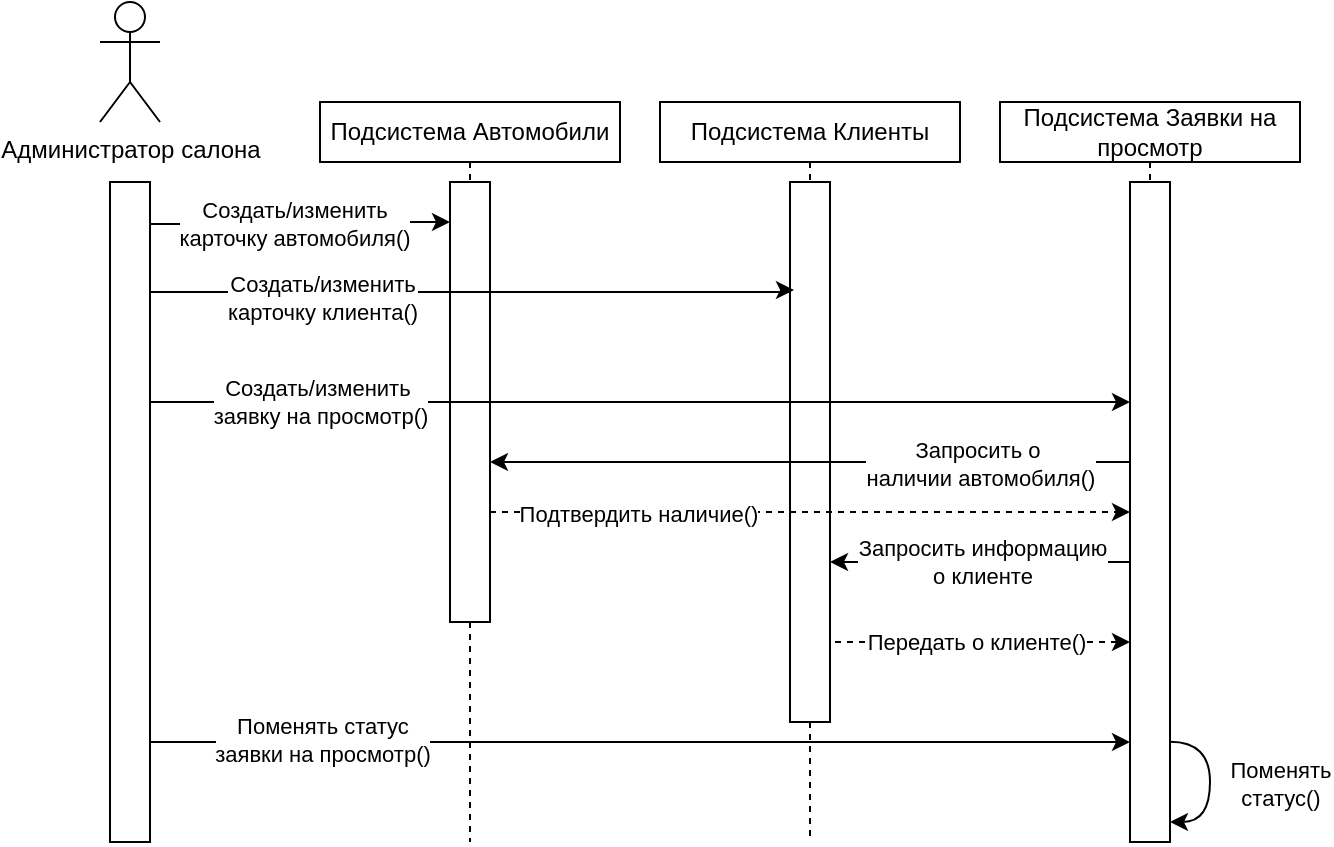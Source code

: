 <mxfile version="24.0.2" type="device">
  <diagram name="Страница — 1" id="vIpxSS9XHAq-ea9QrbWM">
    <mxGraphModel dx="1066" dy="705" grid="1" gridSize="10" guides="1" tooltips="1" connect="1" arrows="1" fold="1" page="1" pageScale="1" pageWidth="827" pageHeight="1169" math="0" shadow="0">
      <root>
        <mxCell id="0" />
        <mxCell id="1" parent="0" />
        <mxCell id="I5BRIUTnlPAedlZNM3C1-1" value="Администратор салона" style="shape=umlActor;verticalLabelPosition=bottom;verticalAlign=top;html=1;outlineConnect=0;" vertex="1" parent="1">
          <mxGeometry x="190" y="80" width="30" height="60" as="geometry" />
        </mxCell>
        <mxCell id="I5BRIUTnlPAedlZNM3C1-8" style="edgeStyle=orthogonalEdgeStyle;rounded=0;orthogonalLoop=1;jettySize=auto;html=1;exitX=1;exitY=0.25;exitDx=0;exitDy=0;" edge="1" parent="1" target="I5BRIUTnlPAedlZNM3C1-7">
          <mxGeometry relative="1" as="geometry">
            <mxPoint x="215" y="190" as="sourcePoint" />
            <mxPoint x="360" y="190" as="targetPoint" />
            <Array as="points">
              <mxPoint x="215" y="191" />
              <mxPoint x="291" y="191" />
              <mxPoint x="291" y="190" />
            </Array>
          </mxGeometry>
        </mxCell>
        <mxCell id="I5BRIUTnlPAedlZNM3C1-9" value="Создать/изменить&lt;div&gt;карточку автомобиля()&lt;/div&gt;" style="edgeLabel;html=1;align=center;verticalAlign=middle;resizable=0;points=[];" vertex="1" connectable="0" parent="I5BRIUTnlPAedlZNM3C1-8">
          <mxGeometry x="0.021" y="4" relative="1" as="geometry">
            <mxPoint as="offset" />
          </mxGeometry>
        </mxCell>
        <mxCell id="I5BRIUTnlPAedlZNM3C1-37" style="edgeStyle=orthogonalEdgeStyle;rounded=0;orthogonalLoop=1;jettySize=auto;html=1;exitX=1;exitY=0.75;exitDx=0;exitDy=0;" edge="1" parent="1" source="I5BRIUTnlPAedlZNM3C1-3" target="I5BRIUTnlPAedlZNM3C1-14">
          <mxGeometry relative="1" as="geometry">
            <Array as="points">
              <mxPoint x="215" y="450" />
            </Array>
          </mxGeometry>
        </mxCell>
        <mxCell id="I5BRIUTnlPAedlZNM3C1-38" value="Поменять статус&lt;div&gt;заявки на просмотр()&lt;/div&gt;" style="edgeLabel;html=1;align=center;verticalAlign=middle;resizable=0;points=[];" vertex="1" connectable="0" parent="I5BRIUTnlPAedlZNM3C1-37">
          <mxGeometry x="-0.696" y="1" relative="1" as="geometry">
            <mxPoint x="39" as="offset" />
          </mxGeometry>
        </mxCell>
        <mxCell id="I5BRIUTnlPAedlZNM3C1-3" value="" style="rounded=0;whiteSpace=wrap;html=1;" vertex="1" parent="1">
          <mxGeometry x="195" y="170" width="20" height="330" as="geometry" />
        </mxCell>
        <mxCell id="I5BRIUTnlPAedlZNM3C1-34" style="edgeStyle=orthogonalEdgeStyle;rounded=0;orthogonalLoop=1;jettySize=auto;html=1;exitX=0.5;exitY=1;exitDx=0;exitDy=0;entryX=0.5;entryY=0;entryDx=0;entryDy=0;dashed=1;endArrow=none;endFill=0;" edge="1" parent="1" source="I5BRIUTnlPAedlZNM3C1-4" target="I5BRIUTnlPAedlZNM3C1-7">
          <mxGeometry relative="1" as="geometry" />
        </mxCell>
        <mxCell id="I5BRIUTnlPAedlZNM3C1-4" value="Подсистема Автомобили" style="rounded=0;whiteSpace=wrap;html=1;" vertex="1" parent="1">
          <mxGeometry x="300" y="130" width="150" height="30" as="geometry" />
        </mxCell>
        <mxCell id="I5BRIUTnlPAedlZNM3C1-35" style="edgeStyle=orthogonalEdgeStyle;rounded=0;orthogonalLoop=1;jettySize=auto;html=1;exitX=0.5;exitY=1;exitDx=0;exitDy=0;entryX=0.5;entryY=0;entryDx=0;entryDy=0;dashed=1;endArrow=none;endFill=0;" edge="1" parent="1" source="I5BRIUTnlPAedlZNM3C1-5" target="I5BRIUTnlPAedlZNM3C1-13">
          <mxGeometry relative="1" as="geometry" />
        </mxCell>
        <mxCell id="I5BRIUTnlPAedlZNM3C1-5" value="Подсистема Клиенты" style="rounded=0;whiteSpace=wrap;html=1;" vertex="1" parent="1">
          <mxGeometry x="470" y="130" width="150" height="30" as="geometry" />
        </mxCell>
        <mxCell id="I5BRIUTnlPAedlZNM3C1-36" style="edgeStyle=orthogonalEdgeStyle;rounded=0;orthogonalLoop=1;jettySize=auto;html=1;exitX=0.5;exitY=1;exitDx=0;exitDy=0;entryX=0.5;entryY=0;entryDx=0;entryDy=0;endArrow=none;endFill=0;dashed=1;" edge="1" parent="1" source="I5BRIUTnlPAedlZNM3C1-6" target="I5BRIUTnlPAedlZNM3C1-14">
          <mxGeometry relative="1" as="geometry" />
        </mxCell>
        <mxCell id="I5BRIUTnlPAedlZNM3C1-6" value="Подсистема Заявки на просмотр" style="rounded=0;whiteSpace=wrap;html=1;" vertex="1" parent="1">
          <mxGeometry x="640" y="130" width="150" height="30" as="geometry" />
        </mxCell>
        <mxCell id="I5BRIUTnlPAedlZNM3C1-41" style="edgeStyle=orthogonalEdgeStyle;rounded=0;orthogonalLoop=1;jettySize=auto;html=1;exitX=0.5;exitY=1;exitDx=0;exitDy=0;dashed=1;endArrow=none;endFill=0;" edge="1" parent="1" source="I5BRIUTnlPAedlZNM3C1-7">
          <mxGeometry relative="1" as="geometry">
            <mxPoint x="375" y="500" as="targetPoint" />
          </mxGeometry>
        </mxCell>
        <mxCell id="I5BRIUTnlPAedlZNM3C1-7" value="" style="rounded=0;whiteSpace=wrap;html=1;" vertex="1" parent="1">
          <mxGeometry x="365" y="170" width="20" height="220" as="geometry" />
        </mxCell>
        <mxCell id="I5BRIUTnlPAedlZNM3C1-32" style="edgeStyle=orthogonalEdgeStyle;rounded=0;orthogonalLoop=1;jettySize=auto;html=1;exitX=1;exitY=0.75;exitDx=0;exitDy=0;dashed=1;" edge="1" parent="1" source="I5BRIUTnlPAedlZNM3C1-13" target="I5BRIUTnlPAedlZNM3C1-14">
          <mxGeometry relative="1" as="geometry">
            <Array as="points">
              <mxPoint x="555" y="400" />
            </Array>
          </mxGeometry>
        </mxCell>
        <mxCell id="I5BRIUTnlPAedlZNM3C1-33" value="Передать о клиенте()" style="edgeLabel;html=1;align=center;verticalAlign=middle;resizable=0;points=[];" vertex="1" connectable="0" parent="I5BRIUTnlPAedlZNM3C1-32">
          <mxGeometry x="0.299" y="-2" relative="1" as="geometry">
            <mxPoint x="-15" y="-2" as="offset" />
          </mxGeometry>
        </mxCell>
        <mxCell id="I5BRIUTnlPAedlZNM3C1-42" style="edgeStyle=orthogonalEdgeStyle;rounded=0;orthogonalLoop=1;jettySize=auto;html=1;exitX=0.5;exitY=1;exitDx=0;exitDy=0;endArrow=none;endFill=0;dashed=1;" edge="1" parent="1" source="I5BRIUTnlPAedlZNM3C1-13">
          <mxGeometry relative="1" as="geometry">
            <mxPoint x="545" y="500" as="targetPoint" />
          </mxGeometry>
        </mxCell>
        <mxCell id="I5BRIUTnlPAedlZNM3C1-13" value="" style="rounded=0;whiteSpace=wrap;html=1;" vertex="1" parent="1">
          <mxGeometry x="535" y="170" width="20" height="270" as="geometry" />
        </mxCell>
        <mxCell id="I5BRIUTnlPAedlZNM3C1-19" style="edgeStyle=orthogonalEdgeStyle;rounded=0;orthogonalLoop=1;jettySize=auto;html=1;exitX=0.025;exitY=0.643;exitDx=0;exitDy=0;exitPerimeter=0;" edge="1" parent="1" source="I5BRIUTnlPAedlZNM3C1-14">
          <mxGeometry relative="1" as="geometry">
            <mxPoint x="385" y="310" as="targetPoint" />
            <Array as="points">
              <mxPoint x="711" y="310" />
            </Array>
          </mxGeometry>
        </mxCell>
        <mxCell id="I5BRIUTnlPAedlZNM3C1-23" value="Запросить о&amp;nbsp;&lt;div&gt;наличии автомобиля()&lt;/div&gt;" style="edgeLabel;html=1;align=center;verticalAlign=middle;resizable=0;points=[];" vertex="1" connectable="0" parent="I5BRIUTnlPAedlZNM3C1-19">
          <mxGeometry x="-0.376" y="1" relative="1" as="geometry">
            <mxPoint x="-33" as="offset" />
          </mxGeometry>
        </mxCell>
        <mxCell id="I5BRIUTnlPAedlZNM3C1-30" style="edgeStyle=orthogonalEdgeStyle;rounded=0;orthogonalLoop=1;jettySize=auto;html=1;exitX=0;exitY=0.75;exitDx=0;exitDy=0;" edge="1" parent="1" source="I5BRIUTnlPAedlZNM3C1-14" target="I5BRIUTnlPAedlZNM3C1-13">
          <mxGeometry relative="1" as="geometry">
            <Array as="points">
              <mxPoint x="710" y="360" />
            </Array>
          </mxGeometry>
        </mxCell>
        <mxCell id="I5BRIUTnlPAedlZNM3C1-31" value="Запросить информацию&lt;div&gt;о клиенте&lt;/div&gt;" style="edgeLabel;html=1;align=center;verticalAlign=middle;resizable=0;points=[];" vertex="1" connectable="0" parent="I5BRIUTnlPAedlZNM3C1-30">
          <mxGeometry x="0.092" y="-3" relative="1" as="geometry">
            <mxPoint x="-23" y="3" as="offset" />
          </mxGeometry>
        </mxCell>
        <mxCell id="I5BRIUTnlPAedlZNM3C1-14" value="" style="rounded=0;whiteSpace=wrap;html=1;" vertex="1" parent="1">
          <mxGeometry x="705" y="170" width="20" height="330" as="geometry" />
        </mxCell>
        <mxCell id="I5BRIUTnlPAedlZNM3C1-17" style="edgeStyle=orthogonalEdgeStyle;rounded=0;orthogonalLoop=1;jettySize=auto;html=1;exitX=1;exitY=0.5;exitDx=0;exitDy=0;" edge="1" parent="1" source="I5BRIUTnlPAedlZNM3C1-3" target="I5BRIUTnlPAedlZNM3C1-14">
          <mxGeometry relative="1" as="geometry">
            <mxPoint x="680" y="280" as="targetPoint" />
            <Array as="points">
              <mxPoint x="215" y="280" />
            </Array>
          </mxGeometry>
        </mxCell>
        <mxCell id="I5BRIUTnlPAedlZNM3C1-18" value="Создать/изменить&amp;nbsp;&lt;div&gt;заявку на просмотр()&lt;/div&gt;" style="edgeLabel;html=1;align=center;verticalAlign=middle;resizable=0;points=[];" vertex="1" connectable="0" parent="I5BRIUTnlPAedlZNM3C1-17">
          <mxGeometry x="-0.725" y="1" relative="1" as="geometry">
            <mxPoint x="65" y="1" as="offset" />
          </mxGeometry>
        </mxCell>
        <mxCell id="I5BRIUTnlPAedlZNM3C1-21" style="edgeStyle=orthogonalEdgeStyle;rounded=0;orthogonalLoop=1;jettySize=auto;html=1;exitX=1;exitY=0.25;exitDx=0;exitDy=0;entryX=0.1;entryY=0.2;entryDx=0;entryDy=0;entryPerimeter=0;" edge="1" parent="1" source="I5BRIUTnlPAedlZNM3C1-3" target="I5BRIUTnlPAedlZNM3C1-13">
          <mxGeometry relative="1" as="geometry">
            <Array as="points">
              <mxPoint x="535" y="225" />
              <mxPoint x="535" y="224" />
            </Array>
          </mxGeometry>
        </mxCell>
        <mxCell id="I5BRIUTnlPAedlZNM3C1-22" value="Создать/изменить&lt;div&gt;карточку клиента()&lt;/div&gt;" style="edgeLabel;html=1;align=center;verticalAlign=middle;resizable=0;points=[];" vertex="1" connectable="0" parent="I5BRIUTnlPAedlZNM3C1-21">
          <mxGeometry x="-0.556" y="-3" relative="1" as="geometry">
            <mxPoint x="35" as="offset" />
          </mxGeometry>
        </mxCell>
        <mxCell id="I5BRIUTnlPAedlZNM3C1-24" style="edgeStyle=orthogonalEdgeStyle;rounded=0;orthogonalLoop=1;jettySize=auto;html=1;exitX=1;exitY=0.75;exitDx=0;exitDy=0;dashed=1;" edge="1" parent="1" source="I5BRIUTnlPAedlZNM3C1-7" target="I5BRIUTnlPAedlZNM3C1-14">
          <mxGeometry relative="1" as="geometry">
            <mxPoint x="660" y="335" as="targetPoint" />
            <Array as="points">
              <mxPoint x="620" y="335" />
              <mxPoint x="620" y="335" />
            </Array>
          </mxGeometry>
        </mxCell>
        <mxCell id="I5BRIUTnlPAedlZNM3C1-25" value="Подтвердить наличие()" style="edgeLabel;html=1;align=center;verticalAlign=middle;resizable=0;points=[];" vertex="1" connectable="0" parent="I5BRIUTnlPAedlZNM3C1-24">
          <mxGeometry x="-0.594" y="-1" relative="1" as="geometry">
            <mxPoint x="9" as="offset" />
          </mxGeometry>
        </mxCell>
        <mxCell id="I5BRIUTnlPAedlZNM3C1-39" style="edgeStyle=orthogonalEdgeStyle;rounded=0;orthogonalLoop=1;jettySize=auto;html=1;exitX=1;exitY=0.848;exitDx=0;exitDy=0;curved=1;exitPerimeter=0;" edge="1" parent="1" source="I5BRIUTnlPAedlZNM3C1-14" target="I5BRIUTnlPAedlZNM3C1-14">
          <mxGeometry relative="1" as="geometry">
            <Array as="points">
              <mxPoint x="745" y="450" />
              <mxPoint x="745" y="490" />
            </Array>
          </mxGeometry>
        </mxCell>
        <mxCell id="I5BRIUTnlPAedlZNM3C1-40" value="Поменять&lt;div&gt;статус()&lt;/div&gt;" style="edgeLabel;html=1;align=center;verticalAlign=middle;resizable=0;points=[];" vertex="1" connectable="0" parent="I5BRIUTnlPAedlZNM3C1-39">
          <mxGeometry x="0.027" y="1" relative="1" as="geometry">
            <mxPoint x="34" as="offset" />
          </mxGeometry>
        </mxCell>
      </root>
    </mxGraphModel>
  </diagram>
</mxfile>
